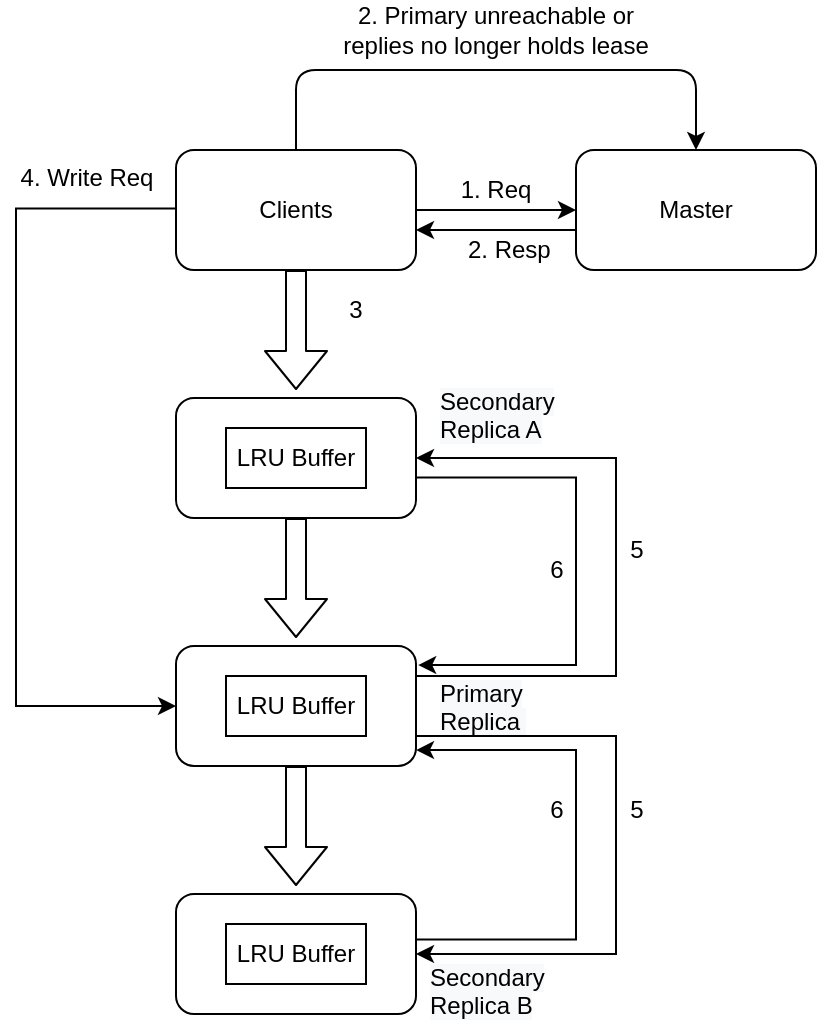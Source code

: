 <mxfile version="13.6.9" type="github">
  <diagram id="E2nFt691-1SjJ5yyAMJj" name="Page-1">
    <mxGraphModel dx="981" dy="548" grid="1" gridSize="10" guides="1" tooltips="1" connect="1" arrows="1" fold="1" page="1" pageScale="1" pageWidth="827" pageHeight="1169" math="0" shadow="0">
      <root>
        <mxCell id="0" />
        <mxCell id="1" parent="0" />
        <mxCell id="Nm6nq1tZ8u3NcJGHzh8Y-5" value="" style="edgeStyle=orthogonalEdgeStyle;rounded=0;orthogonalLoop=1;jettySize=auto;html=1;strokeWidth=1;" edge="1" parent="1">
          <mxGeometry relative="1" as="geometry">
            <mxPoint x="360" y="140" as="sourcePoint" />
            <mxPoint x="280" y="140" as="targetPoint" />
          </mxGeometry>
        </mxCell>
        <mxCell id="Nm6nq1tZ8u3NcJGHzh8Y-3" value="" style="edgeStyle=orthogonalEdgeStyle;rounded=0;orthogonalLoop=1;jettySize=auto;html=1;strokeWidth=1;" edge="1" parent="1" source="Nm6nq1tZ8u3NcJGHzh8Y-1" target="Nm6nq1tZ8u3NcJGHzh8Y-2">
          <mxGeometry relative="1" as="geometry" />
        </mxCell>
        <mxCell id="Nm6nq1tZ8u3NcJGHzh8Y-1" value="Clients" style="rounded=1;whiteSpace=wrap;html=1;" vertex="1" parent="1">
          <mxGeometry x="160" y="100" width="120" height="60" as="geometry" />
        </mxCell>
        <mxCell id="Nm6nq1tZ8u3NcJGHzh8Y-2" value="Master" style="rounded=1;whiteSpace=wrap;html=1;" vertex="1" parent="1">
          <mxGeometry x="360" y="100" width="120" height="60" as="geometry" />
        </mxCell>
        <mxCell id="Nm6nq1tZ8u3NcJGHzh8Y-4" value="1. Req" style="text;html=1;strokeColor=none;fillColor=none;align=center;verticalAlign=middle;whiteSpace=wrap;rounded=0;" vertex="1" parent="1">
          <mxGeometry x="300" y="110" width="40" height="20" as="geometry" />
        </mxCell>
        <mxCell id="Nm6nq1tZ8u3NcJGHzh8Y-6" value="&amp;nbsp;2. Resp" style="text;html=1;strokeColor=none;fillColor=none;align=center;verticalAlign=middle;whiteSpace=wrap;rounded=0;" vertex="1" parent="1">
          <mxGeometry x="300" y="140" width="50" height="20" as="geometry" />
        </mxCell>
        <mxCell id="Nm6nq1tZ8u3NcJGHzh8Y-7" value="" style="endArrow=classic;html=1;strokeWidth=1;entryX=0.5;entryY=0;entryDx=0;entryDy=0;" edge="1" parent="1" target="Nm6nq1tZ8u3NcJGHzh8Y-2">
          <mxGeometry width="50" height="50" relative="1" as="geometry">
            <mxPoint x="220" y="100" as="sourcePoint" />
            <mxPoint x="420" y="40" as="targetPoint" />
            <Array as="points">
              <mxPoint x="220" y="60" />
              <mxPoint x="420" y="60" />
            </Array>
          </mxGeometry>
        </mxCell>
        <mxCell id="Nm6nq1tZ8u3NcJGHzh8Y-8" value="2. Primary unreachable or&lt;br&gt;replies no longer holds lease" style="text;html=1;strokeColor=none;fillColor=none;align=center;verticalAlign=middle;whiteSpace=wrap;rounded=0;" vertex="1" parent="1">
          <mxGeometry x="240" y="30" width="160" height="20" as="geometry" />
        </mxCell>
        <mxCell id="Nm6nq1tZ8u3NcJGHzh8Y-9" value="" style="shape=flexArrow;endArrow=classic;html=1;strokeWidth=1;exitX=0.5;exitY=1;exitDx=0;exitDy=0;" edge="1" parent="1" source="Nm6nq1tZ8u3NcJGHzh8Y-1">
          <mxGeometry width="50" height="50" relative="1" as="geometry">
            <mxPoint x="195" y="250" as="sourcePoint" />
            <mxPoint x="220" y="220" as="targetPoint" />
          </mxGeometry>
        </mxCell>
        <mxCell id="Nm6nq1tZ8u3NcJGHzh8Y-10" value="" style="rounded=1;whiteSpace=wrap;html=1;" vertex="1" parent="1">
          <mxGeometry x="160" y="224" width="120" height="60" as="geometry" />
        </mxCell>
        <mxCell id="Nm6nq1tZ8u3NcJGHzh8Y-14" value="" style="shape=flexArrow;endArrow=classic;html=1;strokeWidth=1;exitX=0.5;exitY=1;exitDx=0;exitDy=0;" edge="1" parent="1">
          <mxGeometry width="50" height="50" relative="1" as="geometry">
            <mxPoint x="220" y="284" as="sourcePoint" />
            <mxPoint x="220" y="344" as="targetPoint" />
          </mxGeometry>
        </mxCell>
        <mxCell id="Nm6nq1tZ8u3NcJGHzh8Y-15" value="" style="rounded=1;whiteSpace=wrap;html=1;" vertex="1" parent="1">
          <mxGeometry x="160" y="348" width="120" height="60" as="geometry" />
        </mxCell>
        <mxCell id="Nm6nq1tZ8u3NcJGHzh8Y-16" value="" style="shape=flexArrow;endArrow=classic;html=1;strokeWidth=1;exitX=0.5;exitY=1;exitDx=0;exitDy=0;" edge="1" parent="1">
          <mxGeometry width="50" height="50" relative="1" as="geometry">
            <mxPoint x="220" y="408" as="sourcePoint" />
            <mxPoint x="220" y="468" as="targetPoint" />
          </mxGeometry>
        </mxCell>
        <mxCell id="Nm6nq1tZ8u3NcJGHzh8Y-17" value="" style="rounded=1;whiteSpace=wrap;html=1;" vertex="1" parent="1">
          <mxGeometry x="160" y="472" width="120" height="60" as="geometry" />
        </mxCell>
        <mxCell id="Nm6nq1tZ8u3NcJGHzh8Y-18" value="LRU Buffer" style="rounded=0;whiteSpace=wrap;html=1;" vertex="1" parent="1">
          <mxGeometry x="185" y="239" width="70" height="30" as="geometry" />
        </mxCell>
        <mxCell id="Nm6nq1tZ8u3NcJGHzh8Y-19" value="&lt;span style=&quot;color: rgb(0, 0, 0); font-family: helvetica; font-size: 12px; font-style: normal; font-weight: 400; letter-spacing: normal; text-align: center; text-indent: 0px; text-transform: none; word-spacing: 0px; background-color: rgb(248, 249, 250); display: inline; float: none;&quot;&gt;Secondary&lt;/span&gt;&lt;br style=&quot;color: rgb(0, 0, 0); font-family: helvetica; font-size: 12px; font-style: normal; font-weight: 400; letter-spacing: normal; text-align: center; text-indent: 0px; text-transform: none; word-spacing: 0px; background-color: rgb(248, 249, 250);&quot;&gt;&lt;span style=&quot;color: rgb(0, 0, 0); font-family: helvetica; font-size: 12px; font-style: normal; font-weight: 400; letter-spacing: normal; text-align: center; text-indent: 0px; text-transform: none; word-spacing: 0px; background-color: rgb(248, 249, 250); display: inline; float: none;&quot;&gt;Replica A&lt;/span&gt;" style="text;whiteSpace=wrap;html=1;" vertex="1" parent="1">
          <mxGeometry x="290" y="212" width="80" height="40" as="geometry" />
        </mxCell>
        <mxCell id="Nm6nq1tZ8u3NcJGHzh8Y-20" value="&lt;span style=&quot;color: rgb(0, 0, 0); font-family: helvetica; font-size: 12px; font-style: normal; font-weight: 400; letter-spacing: normal; text-align: center; text-indent: 0px; text-transform: none; word-spacing: 0px; background-color: rgb(248, 249, 250); display: inline; float: none;&quot;&gt;Primary&lt;/span&gt;&lt;br style=&quot;color: rgb(0, 0, 0); font-family: helvetica; font-size: 12px; font-style: normal; font-weight: 400; letter-spacing: normal; text-align: center; text-indent: 0px; text-transform: none; word-spacing: 0px; background-color: rgb(248, 249, 250);&quot;&gt;&lt;span style=&quot;color: rgb(0, 0, 0); font-family: helvetica; font-size: 12px; font-style: normal; font-weight: 400; letter-spacing: normal; text-align: center; text-indent: 0px; text-transform: none; word-spacing: 0px; background-color: rgb(248, 249, 250); display: inline; float: none;&quot;&gt;Replica&amp;nbsp;&lt;/span&gt;" style="text;whiteSpace=wrap;html=1;" vertex="1" parent="1">
          <mxGeometry x="290" y="358" width="70" height="40" as="geometry" />
        </mxCell>
        <mxCell id="Nm6nq1tZ8u3NcJGHzh8Y-21" value="&lt;span style=&quot;color: rgb(0, 0, 0); font-family: helvetica; font-size: 12px; font-style: normal; font-weight: 400; letter-spacing: normal; text-align: center; text-indent: 0px; text-transform: none; word-spacing: 0px; background-color: rgb(248, 249, 250); display: inline; float: none;&quot;&gt;Secondary&lt;/span&gt;&lt;br style=&quot;color: rgb(0, 0, 0); font-family: helvetica; font-size: 12px; font-style: normal; font-weight: 400; letter-spacing: normal; text-align: center; text-indent: 0px; text-transform: none; word-spacing: 0px; background-color: rgb(248, 249, 250);&quot;&gt;&lt;span style=&quot;color: rgb(0, 0, 0); font-family: helvetica; font-size: 12px; font-style: normal; font-weight: 400; letter-spacing: normal; text-align: center; text-indent: 0px; text-transform: none; word-spacing: 0px; background-color: rgb(248, 249, 250); display: inline; float: none;&quot;&gt;Replica B&lt;/span&gt;" style="text;whiteSpace=wrap;html=1;" vertex="1" parent="1">
          <mxGeometry x="285" y="500" width="80" height="40" as="geometry" />
        </mxCell>
        <mxCell id="Nm6nq1tZ8u3NcJGHzh8Y-22" value="LRU Buffer" style="rounded=0;whiteSpace=wrap;html=1;" vertex="1" parent="1">
          <mxGeometry x="185" y="363" width="70" height="30" as="geometry" />
        </mxCell>
        <mxCell id="Nm6nq1tZ8u3NcJGHzh8Y-23" value="LRU Buffer" style="rounded=0;whiteSpace=wrap;html=1;" vertex="1" parent="1">
          <mxGeometry x="185" y="487" width="70" height="30" as="geometry" />
        </mxCell>
        <mxCell id="Nm6nq1tZ8u3NcJGHzh8Y-24" value="3" style="text;html=1;strokeColor=none;fillColor=none;align=center;verticalAlign=middle;whiteSpace=wrap;rounded=0;" vertex="1" parent="1">
          <mxGeometry x="230" y="170" width="40" height="20" as="geometry" />
        </mxCell>
        <mxCell id="Nm6nq1tZ8u3NcJGHzh8Y-26" value="" style="edgeStyle=orthogonalEdgeStyle;rounded=0;orthogonalLoop=1;jettySize=auto;html=1;strokeWidth=1;entryX=0;entryY=0.5;entryDx=0;entryDy=0;" edge="1" parent="1" target="Nm6nq1tZ8u3NcJGHzh8Y-15">
          <mxGeometry relative="1" as="geometry">
            <mxPoint x="160" y="129.31" as="sourcePoint" />
            <mxPoint x="80" y="380" as="targetPoint" />
            <Array as="points">
              <mxPoint x="80" y="129" />
              <mxPoint x="80" y="378" />
            </Array>
          </mxGeometry>
        </mxCell>
        <mxCell id="Nm6nq1tZ8u3NcJGHzh8Y-27" value="4. Write Req" style="text;html=1;align=center;verticalAlign=middle;resizable=0;points=[];autosize=1;" vertex="1" parent="1">
          <mxGeometry x="75" y="104" width="80" height="20" as="geometry" />
        </mxCell>
        <mxCell id="Nm6nq1tZ8u3NcJGHzh8Y-28" value="" style="edgeStyle=orthogonalEdgeStyle;rounded=0;orthogonalLoop=1;jettySize=auto;html=1;strokeWidth=1;entryX=1;entryY=0.5;entryDx=0;entryDy=0;exitX=1;exitY=0.75;exitDx=0;exitDy=0;" edge="1" parent="1" source="Nm6nq1tZ8u3NcJGHzh8Y-15" target="Nm6nq1tZ8u3NcJGHzh8Y-17">
          <mxGeometry relative="1" as="geometry">
            <mxPoint x="280" y="377.66" as="sourcePoint" />
            <mxPoint x="380" y="510" as="targetPoint" />
            <Array as="points">
              <mxPoint x="380" y="393" />
              <mxPoint x="380" y="502" />
            </Array>
          </mxGeometry>
        </mxCell>
        <mxCell id="Nm6nq1tZ8u3NcJGHzh8Y-29" value="5" style="text;html=1;align=center;verticalAlign=middle;resizable=0;points=[];autosize=1;" vertex="1" parent="1">
          <mxGeometry x="380" y="420" width="20" height="20" as="geometry" />
        </mxCell>
        <mxCell id="Nm6nq1tZ8u3NcJGHzh8Y-31" value="" style="edgeStyle=orthogonalEdgeStyle;rounded=0;orthogonalLoop=1;jettySize=auto;html=1;strokeWidth=1;entryX=1;entryY=0.5;entryDx=0;entryDy=0;" edge="1" parent="1" target="Nm6nq1tZ8u3NcJGHzh8Y-10">
          <mxGeometry relative="1" as="geometry">
            <mxPoint x="280" y="363" as="sourcePoint" />
            <mxPoint x="400" y="240" as="targetPoint" />
            <Array as="points">
              <mxPoint x="380" y="363" />
              <mxPoint x="380" y="254" />
            </Array>
          </mxGeometry>
        </mxCell>
        <mxCell id="Nm6nq1tZ8u3NcJGHzh8Y-32" value="5" style="text;html=1;align=center;verticalAlign=middle;resizable=0;points=[];autosize=1;" vertex="1" parent="1">
          <mxGeometry x="380" y="290" width="20" height="20" as="geometry" />
        </mxCell>
        <mxCell id="Nm6nq1tZ8u3NcJGHzh8Y-33" value="" style="edgeStyle=orthogonalEdgeStyle;rounded=0;orthogonalLoop=1;jettySize=auto;html=1;strokeWidth=1;entryX=1;entryY=0.867;entryDx=0;entryDy=0;entryPerimeter=0;exitX=0.997;exitY=0.379;exitDx=0;exitDy=0;exitPerimeter=0;" edge="1" parent="1" source="Nm6nq1tZ8u3NcJGHzh8Y-17" target="Nm6nq1tZ8u3NcJGHzh8Y-15">
          <mxGeometry relative="1" as="geometry">
            <mxPoint x="280" y="487" as="sourcePoint" />
            <mxPoint x="360" y="400" as="targetPoint" />
            <Array as="points">
              <mxPoint x="360" y="495" />
              <mxPoint x="360" y="400" />
            </Array>
          </mxGeometry>
        </mxCell>
        <mxCell id="Nm6nq1tZ8u3NcJGHzh8Y-34" value="6" style="text;html=1;align=center;verticalAlign=middle;resizable=0;points=[];autosize=1;" vertex="1" parent="1">
          <mxGeometry x="340" y="420" width="20" height="20" as="geometry" />
        </mxCell>
        <mxCell id="Nm6nq1tZ8u3NcJGHzh8Y-35" value="" style="edgeStyle=orthogonalEdgeStyle;rounded=0;orthogonalLoop=1;jettySize=auto;html=1;strokeWidth=1;entryX=1.009;entryY=0.159;entryDx=0;entryDy=0;entryPerimeter=0;exitX=1.003;exitY=0.662;exitDx=0;exitDy=0;exitPerimeter=0;" edge="1" parent="1" source="Nm6nq1tZ8u3NcJGHzh8Y-10" target="Nm6nq1tZ8u3NcJGHzh8Y-15">
          <mxGeometry relative="1" as="geometry">
            <mxPoint x="280" y="274" as="sourcePoint" />
            <mxPoint x="360" y="350" as="targetPoint" />
            <Array as="points">
              <mxPoint x="360" y="264" />
              <mxPoint x="360" y="358" />
            </Array>
          </mxGeometry>
        </mxCell>
        <mxCell id="Nm6nq1tZ8u3NcJGHzh8Y-36" value="6" style="text;html=1;align=center;verticalAlign=middle;resizable=0;points=[];autosize=1;" vertex="1" parent="1">
          <mxGeometry x="340" y="300" width="20" height="20" as="geometry" />
        </mxCell>
      </root>
    </mxGraphModel>
  </diagram>
</mxfile>
